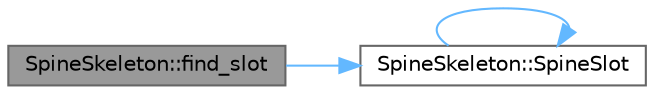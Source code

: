 digraph "SpineSkeleton::find_slot"
{
 // LATEX_PDF_SIZE
  bgcolor="transparent";
  edge [fontname=Helvetica,fontsize=10,labelfontname=Helvetica,labelfontsize=10];
  node [fontname=Helvetica,fontsize=10,shape=box,height=0.2,width=0.4];
  rankdir="LR";
  Node1 [id="Node000001",label="SpineSkeleton::find_slot",height=0.2,width=0.4,color="gray40", fillcolor="grey60", style="filled", fontcolor="black",tooltip=" "];
  Node1 -> Node2 [id="edge1_Node000001_Node000002",color="steelblue1",style="solid",tooltip=" "];
  Node2 [id="Node000002",label="SpineSkeleton::SpineSlot",height=0.2,width=0.4,color="grey40", fillcolor="white", style="filled",URL="$class_spine_skeleton.html#a67e426d666cc6652cd67e2903335a264",tooltip=" "];
  Node2 -> Node2 [id="edge2_Node000002_Node000002",color="steelblue1",style="solid",tooltip=" "];
}
